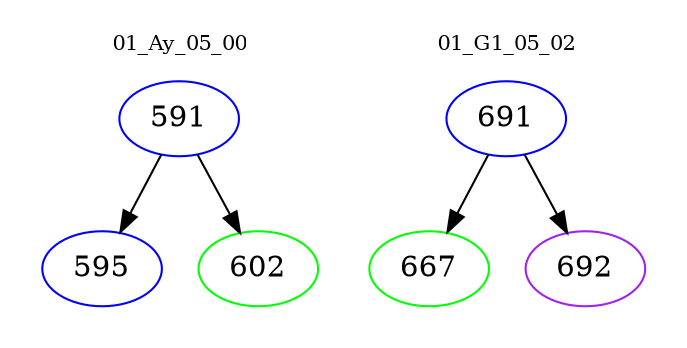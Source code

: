 digraph{
subgraph cluster_0 {
color = white
label = "01_Ay_05_00";
fontsize=10;
T0_591 [label="591", color="blue"]
T0_591 -> T0_595 [color="black"]
T0_595 [label="595", color="blue"]
T0_591 -> T0_602 [color="black"]
T0_602 [label="602", color="green"]
}
subgraph cluster_1 {
color = white
label = "01_G1_05_02";
fontsize=10;
T1_691 [label="691", color="blue"]
T1_691 -> T1_667 [color="black"]
T1_667 [label="667", color="green"]
T1_691 -> T1_692 [color="black"]
T1_692 [label="692", color="purple"]
}
}
